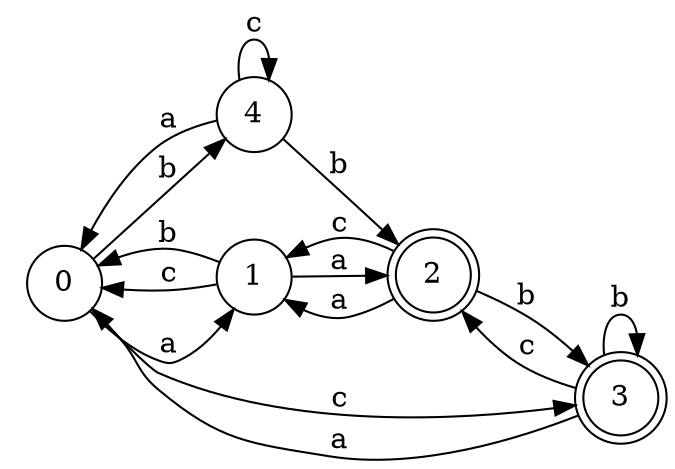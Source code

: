 digraph n4_2 {
__start0 [label="" shape="none"];

rankdir=LR;
size="8,5";

s0 [style="filled", color="black", fillcolor="white" shape="circle", label="0"];
s1 [style="filled", color="black", fillcolor="white" shape="circle", label="1"];
s2 [style="rounded,filled", color="black", fillcolor="white" shape="doublecircle", label="2"];
s3 [style="rounded,filled", color="black", fillcolor="white" shape="doublecircle", label="3"];
s4 [style="filled", color="black", fillcolor="white" shape="circle", label="4"];
s0 -> s1 [label="a"];
s0 -> s4 [label="b"];
s0 -> s3 [label="c"];
s1 -> s2 [label="a"];
s1 -> s0 [label="b"];
s1 -> s0 [label="c"];
s2 -> s1 [label="a"];
s2 -> s3 [label="b"];
s2 -> s1 [label="c"];
s3 -> s0 [label="a"];
s3 -> s3 [label="b"];
s3 -> s2 [label="c"];
s4 -> s0 [label="a"];
s4 -> s2 [label="b"];
s4 -> s4 [label="c"];

}